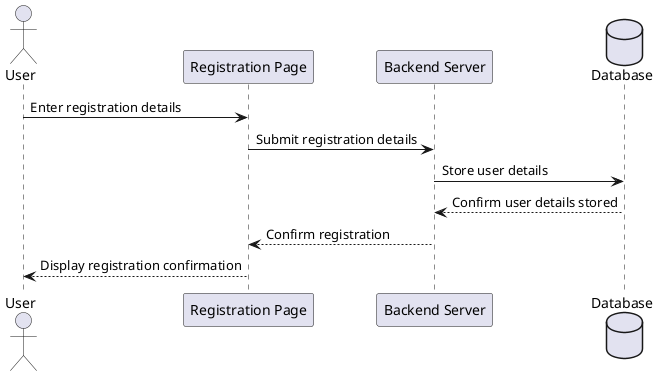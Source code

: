 ; filepath: /home/slightlywind/Repositories/Legacy/SWD392/sequence_diagrams/register.puml
@startuml
actor User
participant "Registration Page" as RegistrationPage
participant "Backend Server" as BackendServer
database Database

User -> RegistrationPage: Enter registration details
RegistrationPage -> BackendServer: Submit registration details
BackendServer -> Database: Store user details
Database --> BackendServer: Confirm user details stored
BackendServer --> RegistrationPage: Confirm registration
RegistrationPage --> User: Display registration confirmation
@enduml